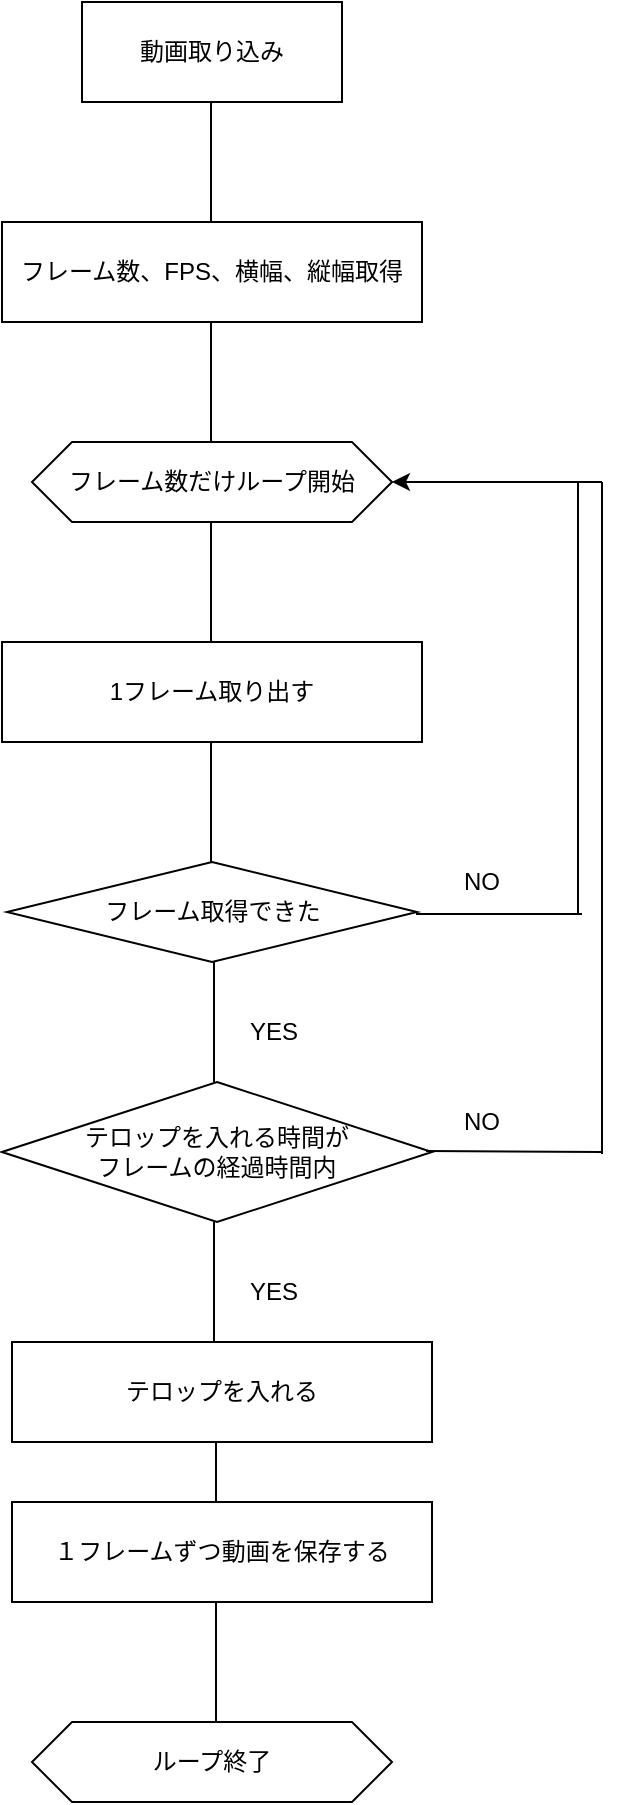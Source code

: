<mxfile>
    <diagram id="pw8g-foB9mTVtSMJSbC4" name="ページ1">
        <mxGraphModel dx="630" dy="1150" grid="1" gridSize="10" guides="1" tooltips="1" connect="1" arrows="1" fold="1" page="1" pageScale="1" pageWidth="827" pageHeight="1169" math="0" shadow="0">
            <root>
                <mxCell id="0"/>
                <mxCell id="1" parent="0"/>
                <mxCell id="2" value="動画取り込み" style="rounded=0;whiteSpace=wrap;html=1;" vertex="1" parent="1">
                    <mxGeometry x="200" y="70" width="130" height="50" as="geometry"/>
                </mxCell>
                <mxCell id="3" value="" style="endArrow=none;html=1;" edge="1" parent="1">
                    <mxGeometry width="50" height="50" relative="1" as="geometry">
                        <mxPoint x="264.5" y="180" as="sourcePoint"/>
                        <mxPoint x="264.5" y="120" as="targetPoint"/>
                    </mxGeometry>
                </mxCell>
                <mxCell id="4" value="フレーム数、FPS、横幅、縦幅取得" style="rounded=0;whiteSpace=wrap;html=1;" vertex="1" parent="1">
                    <mxGeometry x="160" y="180" width="210" height="50" as="geometry"/>
                </mxCell>
                <mxCell id="7" value="" style="endArrow=none;html=1;" edge="1" parent="1">
                    <mxGeometry width="50" height="50" relative="1" as="geometry">
                        <mxPoint x="264.5" y="290" as="sourcePoint"/>
                        <mxPoint x="264.5" y="230" as="targetPoint"/>
                    </mxGeometry>
                </mxCell>
                <mxCell id="9" value="フレーム数だけループ開始" style="shape=hexagon;perimeter=hexagonPerimeter2;whiteSpace=wrap;html=1;fixedSize=1;" vertex="1" parent="1">
                    <mxGeometry x="175" y="290" width="180" height="40" as="geometry"/>
                </mxCell>
                <mxCell id="10" value="" style="endArrow=none;html=1;" edge="1" parent="1">
                    <mxGeometry width="50" height="50" relative="1" as="geometry">
                        <mxPoint x="264.5" y="390" as="sourcePoint"/>
                        <mxPoint x="264.5" y="330" as="targetPoint"/>
                    </mxGeometry>
                </mxCell>
                <mxCell id="11" value="ループ終了" style="shape=hexagon;perimeter=hexagonPerimeter2;whiteSpace=wrap;html=1;fixedSize=1;" vertex="1" parent="1">
                    <mxGeometry x="175" y="930" width="180" height="40" as="geometry"/>
                </mxCell>
                <mxCell id="12" value="1フレーム取り出す" style="rounded=0;whiteSpace=wrap;html=1;" vertex="1" parent="1">
                    <mxGeometry x="160" y="390" width="210" height="50" as="geometry"/>
                </mxCell>
                <mxCell id="13" value="フレーム取得できた" style="rhombus;whiteSpace=wrap;html=1;" vertex="1" parent="1">
                    <mxGeometry x="162.5" y="500" width="205" height="50" as="geometry"/>
                </mxCell>
                <mxCell id="16" value="" style="endArrow=none;html=1;" edge="1" parent="1">
                    <mxGeometry width="50" height="50" relative="1" as="geometry">
                        <mxPoint x="264.5" y="500" as="sourcePoint"/>
                        <mxPoint x="264.5" y="440" as="targetPoint"/>
                    </mxGeometry>
                </mxCell>
                <mxCell id="19" value="NO" style="text;html=1;strokeColor=none;fillColor=none;align=center;verticalAlign=middle;whiteSpace=wrap;rounded=0;" vertex="1" parent="1">
                    <mxGeometry x="380" y="500" width="40" height="20" as="geometry"/>
                </mxCell>
                <mxCell id="20" value="" style="endArrow=none;html=1;" edge="1" parent="1">
                    <mxGeometry width="50" height="50" relative="1" as="geometry">
                        <mxPoint x="367" y="526" as="sourcePoint"/>
                        <mxPoint x="450" y="526" as="targetPoint"/>
                    </mxGeometry>
                </mxCell>
                <mxCell id="21" value="" style="endArrow=none;html=1;" edge="1" parent="1">
                    <mxGeometry width="50" height="50" relative="1" as="geometry">
                        <mxPoint x="448" y="526" as="sourcePoint"/>
                        <mxPoint x="448" y="310" as="targetPoint"/>
                    </mxGeometry>
                </mxCell>
                <mxCell id="22" value="" style="endArrow=classic;html=1;entryX=1;entryY=0.5;entryDx=0;entryDy=0;" edge="1" parent="1" target="9">
                    <mxGeometry width="50" height="50" relative="1" as="geometry">
                        <mxPoint x="460" y="310" as="sourcePoint"/>
                        <mxPoint x="500" y="260" as="targetPoint"/>
                    </mxGeometry>
                </mxCell>
                <mxCell id="23" value="" style="endArrow=none;html=1;" edge="1" parent="1">
                    <mxGeometry width="50" height="50" relative="1" as="geometry">
                        <mxPoint x="266" y="550" as="sourcePoint"/>
                        <mxPoint x="266" y="610" as="targetPoint"/>
                    </mxGeometry>
                </mxCell>
                <mxCell id="24" value="YES" style="text;html=1;strokeColor=none;fillColor=none;align=center;verticalAlign=middle;whiteSpace=wrap;rounded=0;" vertex="1" parent="1">
                    <mxGeometry x="276" y="575" width="40" height="20" as="geometry"/>
                </mxCell>
                <mxCell id="25" value="テロップを入れる時間が&lt;br&gt;フレームの経過時間内" style="rhombus;whiteSpace=wrap;html=1;" vertex="1" parent="1">
                    <mxGeometry x="160" y="610" width="215" height="70" as="geometry"/>
                </mxCell>
                <mxCell id="26" value="" style="endArrow=none;html=1;" edge="1" parent="1">
                    <mxGeometry width="50" height="50" relative="1" as="geometry">
                        <mxPoint x="372" y="644.5" as="sourcePoint"/>
                        <mxPoint x="460" y="645" as="targetPoint"/>
                    </mxGeometry>
                </mxCell>
                <mxCell id="27" value="NO" style="text;html=1;strokeColor=none;fillColor=none;align=center;verticalAlign=middle;whiteSpace=wrap;rounded=0;" vertex="1" parent="1">
                    <mxGeometry x="380" y="620" width="40" height="20" as="geometry"/>
                </mxCell>
                <mxCell id="28" value="" style="endArrow=none;html=1;" edge="1" parent="1">
                    <mxGeometry width="50" height="50" relative="1" as="geometry">
                        <mxPoint x="460" y="646" as="sourcePoint"/>
                        <mxPoint x="460" y="310" as="targetPoint"/>
                    </mxGeometry>
                </mxCell>
                <mxCell id="30" value="" style="endArrow=none;html=1;" edge="1" parent="1">
                    <mxGeometry width="50" height="50" relative="1" as="geometry">
                        <mxPoint x="266" y="680" as="sourcePoint"/>
                        <mxPoint x="266" y="740" as="targetPoint"/>
                    </mxGeometry>
                </mxCell>
                <mxCell id="31" value="YES" style="text;html=1;strokeColor=none;fillColor=none;align=center;verticalAlign=middle;whiteSpace=wrap;rounded=0;" vertex="1" parent="1">
                    <mxGeometry x="276" y="705" width="40" height="20" as="geometry"/>
                </mxCell>
                <mxCell id="32" value="テロップを入れる" style="rounded=0;whiteSpace=wrap;html=1;" vertex="1" parent="1">
                    <mxGeometry x="165" y="740" width="210" height="50" as="geometry"/>
                </mxCell>
                <mxCell id="33" value="１フレームずつ動画を保存する" style="rounded=0;whiteSpace=wrap;html=1;" vertex="1" parent="1">
                    <mxGeometry x="165" y="820" width="210" height="50" as="geometry"/>
                </mxCell>
                <mxCell id="34" value="" style="endArrow=none;html=1;" edge="1" parent="1">
                    <mxGeometry width="50" height="50" relative="1" as="geometry">
                        <mxPoint x="267" y="790" as="sourcePoint"/>
                        <mxPoint x="267" y="820" as="targetPoint"/>
                    </mxGeometry>
                </mxCell>
                <mxCell id="40" value="" style="endArrow=none;html=1;" edge="1" parent="1">
                    <mxGeometry width="50" height="50" relative="1" as="geometry">
                        <mxPoint x="267" y="870" as="sourcePoint"/>
                        <mxPoint x="267" y="930" as="targetPoint"/>
                    </mxGeometry>
                </mxCell>
            </root>
        </mxGraphModel>
    </diagram>
</mxfile>

